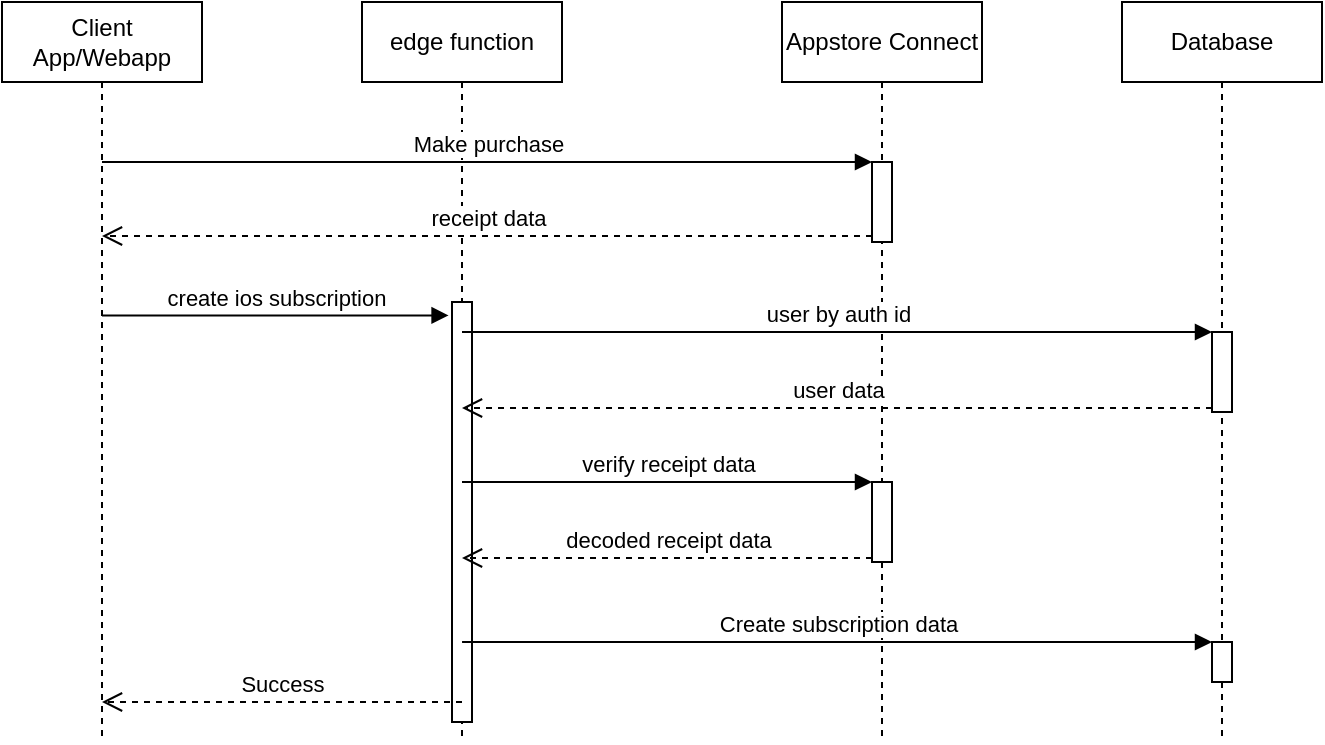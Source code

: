 <mxfile version="20.6.0" type="device"><diagram id="Qr9IjOO4GFcLzxZRGmbO" name="Page-1"><mxGraphModel dx="651" dy="377" grid="1" gridSize="10" guides="1" tooltips="1" connect="1" arrows="1" fold="1" page="1" pageScale="1" pageWidth="850" pageHeight="1100" math="0" shadow="0"><root><mxCell id="0"/><mxCell id="1" parent="0"/><mxCell id="4KjLV7181k6918Qzdof9-2" value="&lt;div&gt;Client App/Webapp&lt;/div&gt;" style="shape=umlLifeline;perimeter=lifelinePerimeter;whiteSpace=wrap;html=1;container=1;collapsible=0;recursiveResize=0;outlineConnect=0;" vertex="1" parent="1"><mxGeometry x="70" y="70" width="100" height="370" as="geometry"/></mxCell><mxCell id="4KjLV7181k6918Qzdof9-3" value="&lt;div&gt;edge function&lt;/div&gt;" style="shape=umlLifeline;perimeter=lifelinePerimeter;whiteSpace=wrap;html=1;container=1;collapsible=0;recursiveResize=0;outlineConnect=0;" vertex="1" parent="1"><mxGeometry x="250" y="70" width="100" height="370" as="geometry"/></mxCell><mxCell id="4KjLV7181k6918Qzdof9-9" value="" style="html=1;points=[];perimeter=orthogonalPerimeter;" vertex="1" parent="4KjLV7181k6918Qzdof9-3"><mxGeometry x="45" y="150" width="10" height="210" as="geometry"/></mxCell><mxCell id="4KjLV7181k6918Qzdof9-4" value="&lt;div&gt;Appstore Connect&lt;/div&gt;" style="shape=umlLifeline;perimeter=lifelinePerimeter;whiteSpace=wrap;html=1;container=1;collapsible=0;recursiveResize=0;outlineConnect=0;" vertex="1" parent="1"><mxGeometry x="460" y="70" width="100" height="370" as="geometry"/></mxCell><mxCell id="4KjLV7181k6918Qzdof9-6" value="" style="html=1;points=[];perimeter=orthogonalPerimeter;" vertex="1" parent="4KjLV7181k6918Qzdof9-4"><mxGeometry x="45" y="80" width="10" height="40" as="geometry"/></mxCell><mxCell id="4KjLV7181k6918Qzdof9-11" value="" style="html=1;points=[];perimeter=orthogonalPerimeter;" vertex="1" parent="4KjLV7181k6918Qzdof9-4"><mxGeometry x="45" y="240" width="10" height="40" as="geometry"/></mxCell><mxCell id="4KjLV7181k6918Qzdof9-7" value="Make purchase" style="html=1;verticalAlign=bottom;endArrow=block;entryX=0;entryY=0;rounded=0;" edge="1" target="4KjLV7181k6918Qzdof9-6" parent="1" source="4KjLV7181k6918Qzdof9-2"><mxGeometry relative="1" as="geometry"><mxPoint x="320" y="230" as="sourcePoint"/></mxGeometry></mxCell><mxCell id="4KjLV7181k6918Qzdof9-8" value="&lt;div&gt;receipt data&lt;/div&gt;" style="html=1;verticalAlign=bottom;endArrow=open;dashed=1;endSize=8;rounded=0;exitX=0;exitY=0.925;exitDx=0;exitDy=0;exitPerimeter=0;" edge="1" source="4KjLV7181k6918Qzdof9-6" parent="1" target="4KjLV7181k6918Qzdof9-2"><mxGeometry relative="1" as="geometry"><mxPoint x="320" y="306" as="targetPoint"/></mxGeometry></mxCell><mxCell id="4KjLV7181k6918Qzdof9-10" value="create ios subscription" style="html=1;verticalAlign=bottom;startArrow=none;endArrow=block;startSize=8;rounded=0;entryX=-0.171;entryY=0.032;entryDx=0;entryDy=0;entryPerimeter=0;startFill=0;" edge="1" target="4KjLV7181k6918Qzdof9-9" parent="1" source="4KjLV7181k6918Qzdof9-2"><mxGeometry relative="1" as="geometry"><mxPoint x="120.024" y="260" as="sourcePoint"/></mxGeometry></mxCell><mxCell id="4KjLV7181k6918Qzdof9-12" value="&lt;div&gt;verify receipt data&lt;/div&gt;" style="html=1;verticalAlign=bottom;endArrow=block;entryX=0;entryY=0;rounded=0;" edge="1" target="4KjLV7181k6918Qzdof9-11" parent="1" source="4KjLV7181k6918Qzdof9-3"><mxGeometry relative="1" as="geometry"><mxPoint x="435" y="240" as="sourcePoint"/></mxGeometry></mxCell><mxCell id="4KjLV7181k6918Qzdof9-13" value="&lt;div&gt;decoded receipt data&lt;/div&gt;" style="html=1;verticalAlign=bottom;endArrow=open;dashed=1;endSize=8;exitX=0;exitY=0.95;rounded=0;" edge="1" source="4KjLV7181k6918Qzdof9-11" parent="1" target="4KjLV7181k6918Qzdof9-3"><mxGeometry relative="1" as="geometry"><mxPoint x="435" y="316" as="targetPoint"/></mxGeometry></mxCell><mxCell id="4KjLV7181k6918Qzdof9-14" value="&lt;div&gt;Database&lt;/div&gt;" style="shape=umlLifeline;perimeter=lifelinePerimeter;whiteSpace=wrap;html=1;container=1;collapsible=0;recursiveResize=0;outlineConnect=0;" vertex="1" parent="1"><mxGeometry x="630" y="70" width="100" height="370" as="geometry"/></mxCell><mxCell id="4KjLV7181k6918Qzdof9-16" value="" style="html=1;points=[];perimeter=orthogonalPerimeter;" vertex="1" parent="4KjLV7181k6918Qzdof9-14"><mxGeometry x="45" y="165" width="10" height="40" as="geometry"/></mxCell><mxCell id="4KjLV7181k6918Qzdof9-19" value="" style="html=1;points=[];perimeter=orthogonalPerimeter;" vertex="1" parent="4KjLV7181k6918Qzdof9-14"><mxGeometry x="45" y="320" width="10" height="20" as="geometry"/></mxCell><mxCell id="4KjLV7181k6918Qzdof9-17" value="user by auth id" style="html=1;verticalAlign=bottom;endArrow=block;entryX=0;entryY=0;rounded=0;" edge="1" target="4KjLV7181k6918Qzdof9-16" parent="1" source="4KjLV7181k6918Qzdof9-3"><mxGeometry relative="1" as="geometry"><mxPoint x="605" y="220" as="sourcePoint"/></mxGeometry></mxCell><mxCell id="4KjLV7181k6918Qzdof9-18" value="user data" style="html=1;verticalAlign=bottom;endArrow=open;dashed=1;endSize=8;exitX=0;exitY=0.95;rounded=0;" edge="1" source="4KjLV7181k6918Qzdof9-16" parent="1" target="4KjLV7181k6918Qzdof9-3"><mxGeometry relative="1" as="geometry"><mxPoint x="600" y="260" as="targetPoint"/></mxGeometry></mxCell><mxCell id="4KjLV7181k6918Qzdof9-20" value="Create subscription data" style="html=1;verticalAlign=bottom;endArrow=block;entryX=0;entryY=0;rounded=0;" edge="1" target="4KjLV7181k6918Qzdof9-19" parent="1"><mxGeometry relative="1" as="geometry"><mxPoint x="300.024" y="390" as="sourcePoint"/></mxGeometry></mxCell><mxCell id="4KjLV7181k6918Qzdof9-22" value="Success" style="html=1;verticalAlign=bottom;endArrow=open;dashed=1;endSize=8;rounded=0;" edge="1" parent="1" target="4KjLV7181k6918Qzdof9-2"><mxGeometry relative="1" as="geometry"><mxPoint x="300" y="420" as="sourcePoint"/><mxPoint x="220" y="420" as="targetPoint"/></mxGeometry></mxCell></root></mxGraphModel></diagram></mxfile>